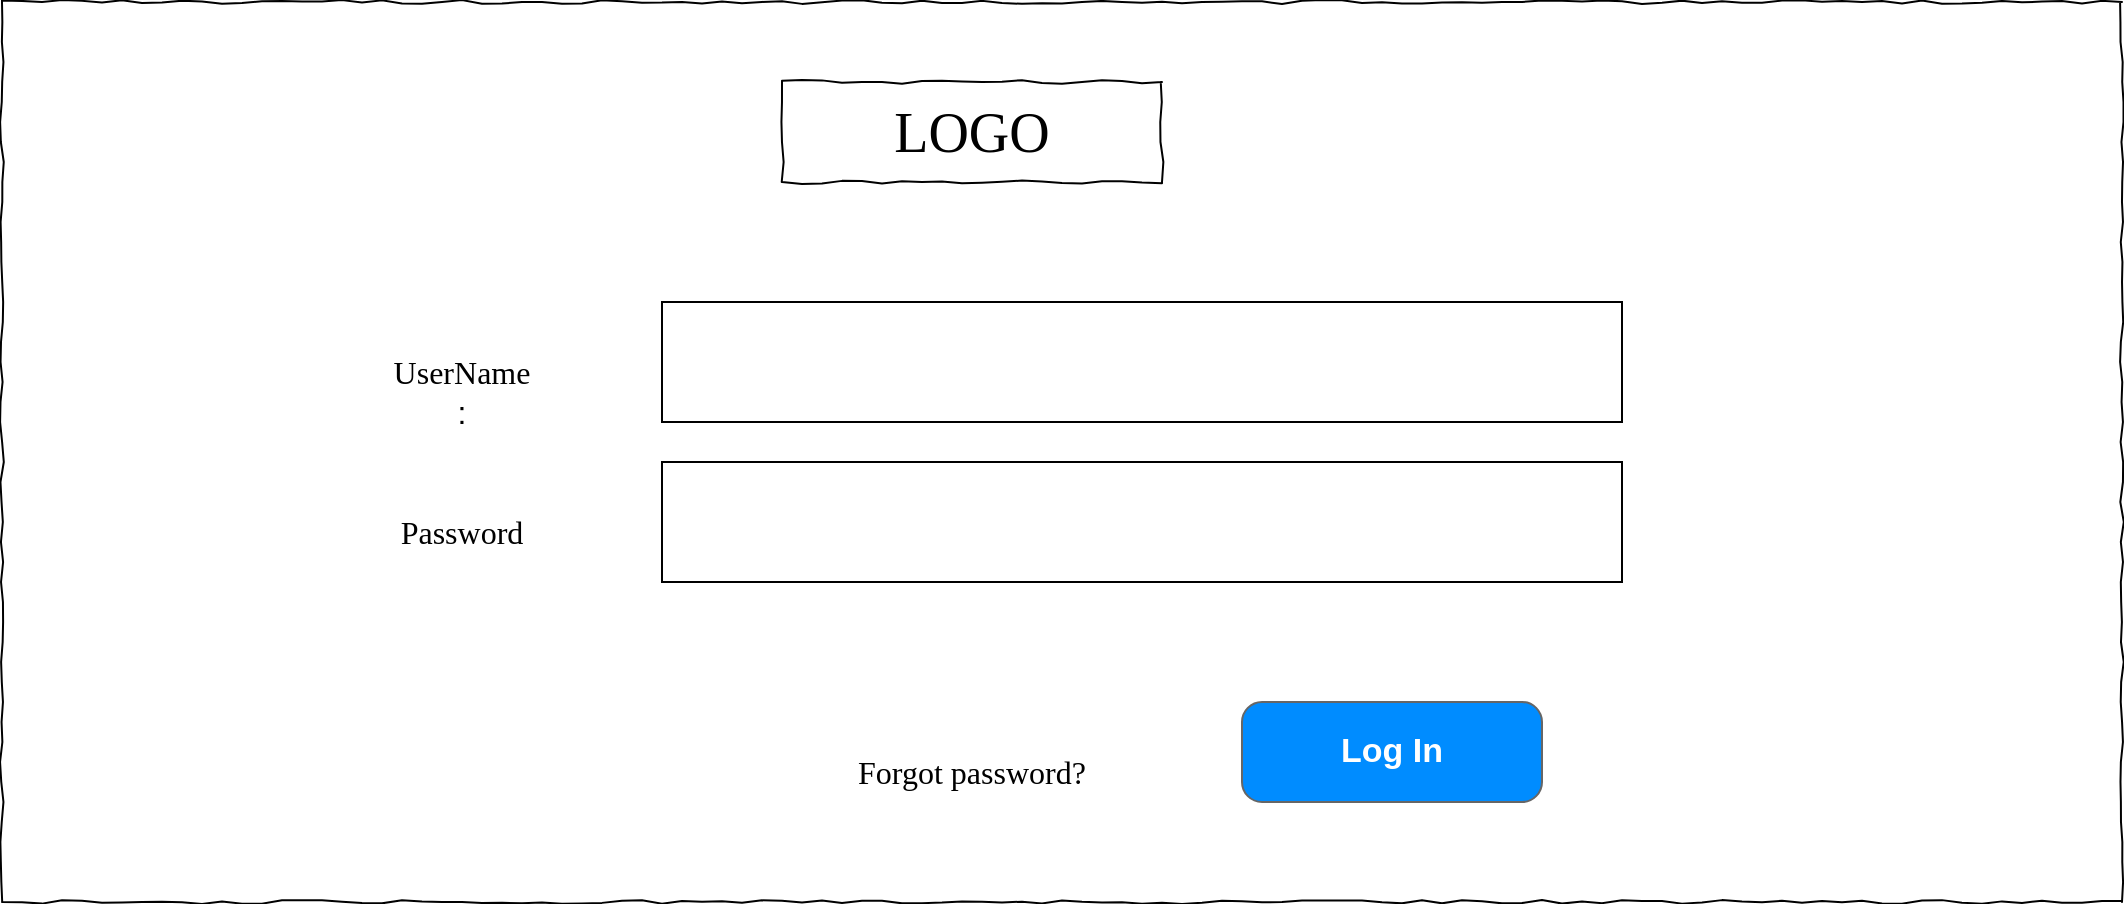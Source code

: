 <mxfile version="22.1.11" type="github">
  <diagram name="Page-1" id="03018318-947c-dd8e-b7a3-06fadd420f32">
    <mxGraphModel dx="1500" dy="817" grid="1" gridSize="10" guides="1" tooltips="1" connect="1" arrows="1" fold="1" page="1" pageScale="1" pageWidth="1100" pageHeight="850" background="none" math="0" shadow="0">
      <root>
        <mxCell id="0" />
        <mxCell id="1" parent="0" />
        <mxCell id="677b7b8949515195-1" value="" style="whiteSpace=wrap;html=1;rounded=0;shadow=0;labelBackgroundColor=none;strokeColor=#000000;strokeWidth=1;fillColor=none;fontFamily=Verdana;fontSize=12;fontColor=#000000;align=center;comic=1;" parent="1" vertex="1">
          <mxGeometry x="20" y="120" width="1060" height="450" as="geometry" />
        </mxCell>
        <mxCell id="677b7b8949515195-2" value="LOGO" style="whiteSpace=wrap;html=1;rounded=0;shadow=0;labelBackgroundColor=none;strokeWidth=1;fontFamily=Verdana;fontSize=28;align=center;comic=1;" parent="1" vertex="1">
          <mxGeometry x="410" y="160" width="190" height="50" as="geometry" />
        </mxCell>
        <mxCell id="mznN22p75zOINk3rR5KD-1" value="&lt;font face=&quot;Verdana&quot;&gt;UserName&lt;/font&gt; :" style="text;html=1;strokeColor=none;fillColor=none;align=center;verticalAlign=middle;whiteSpace=wrap;rounded=0;fontSize=16;" vertex="1" parent="1">
          <mxGeometry x="220" y="300" width="60" height="30" as="geometry" />
        </mxCell>
        <mxCell id="mznN22p75zOINk3rR5KD-2" value="" style="rounded=0;whiteSpace=wrap;html=1;fontSize=16;" vertex="1" parent="1">
          <mxGeometry x="350" y="270" width="480" height="60" as="geometry" />
        </mxCell>
        <mxCell id="mznN22p75zOINk3rR5KD-3" value="&lt;font face=&quot;Verdana&quot;&gt;Password&lt;/font&gt;" style="text;html=1;strokeColor=none;fillColor=none;align=center;verticalAlign=middle;whiteSpace=wrap;rounded=0;fontSize=16;" vertex="1" parent="1">
          <mxGeometry x="220" y="370" width="60" height="30" as="geometry" />
        </mxCell>
        <mxCell id="mznN22p75zOINk3rR5KD-4" value="" style="rounded=0;whiteSpace=wrap;html=1;fontSize=16;" vertex="1" parent="1">
          <mxGeometry x="350" y="350" width="480" height="60" as="geometry" />
        </mxCell>
        <mxCell id="mznN22p75zOINk3rR5KD-5" value="&lt;font face=&quot;Verdana&quot;&gt;Forgot password?&lt;/font&gt;" style="text;html=1;strokeColor=none;fillColor=none;align=center;verticalAlign=middle;whiteSpace=wrap;rounded=0;fontSize=16;" vertex="1" parent="1">
          <mxGeometry x="390" y="490" width="230" height="30" as="geometry" />
        </mxCell>
        <mxCell id="mznN22p75zOINk3rR5KD-7" value="Log In" style="strokeWidth=1;shadow=0;dashed=0;align=center;html=1;shape=mxgraph.mockup.buttons.button;strokeColor=#666666;fontColor=#ffffff;mainText=;buttonStyle=round;fontSize=17;fontStyle=1;fillColor=#008cff;whiteSpace=wrap;" vertex="1" parent="1">
          <mxGeometry x="640" y="470" width="150" height="50" as="geometry" />
        </mxCell>
      </root>
    </mxGraphModel>
  </diagram>
</mxfile>
